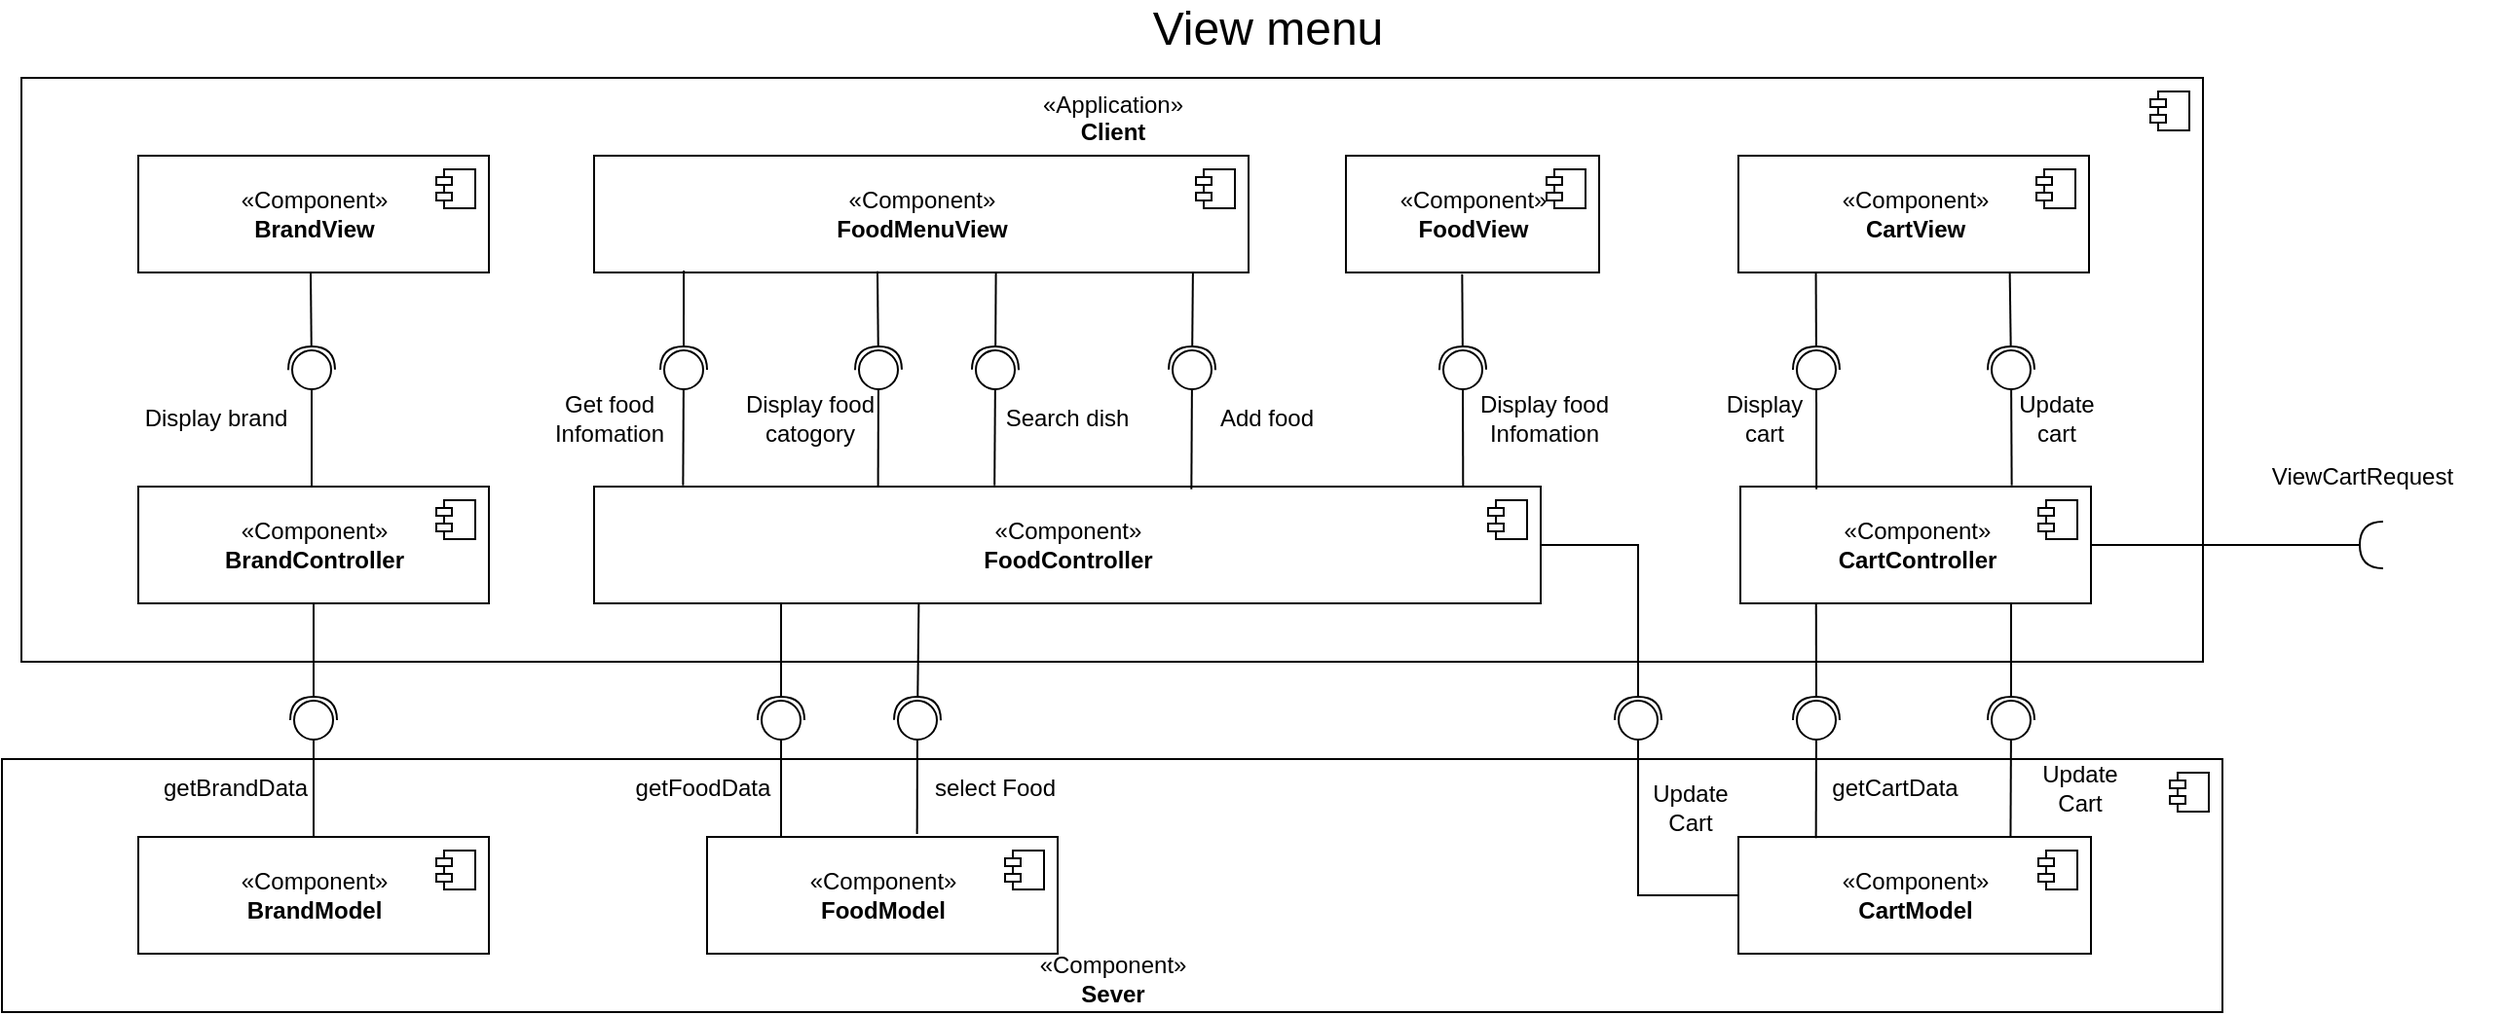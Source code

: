 <mxfile version="15.5.8" type="google"><diagram id="hu9jSeKNaA4fgObPdInL" name="Page-1"><mxGraphModel dx="2031" dy="1146" grid="1" gridSize="10" guides="1" tooltips="1" connect="1" arrows="1" fold="1" page="1" pageScale="1" pageWidth="827" pageHeight="1169" math="0" shadow="0"><root><mxCell id="0"/><mxCell id="1" parent="0"/><mxCell id="nukBLUNpUzkUVtMW6mcC-13" value="«Component»&lt;br&gt;&lt;b&gt;Sever&lt;/b&gt;" style="html=1;dropTarget=0;strokeWidth=1;verticalAlign=bottom;" vertex="1" parent="1"><mxGeometry x="20" y="400" width="1140" height="130" as="geometry"/></mxCell><mxCell id="nukBLUNpUzkUVtMW6mcC-14" value="" style="shape=module;jettyWidth=8;jettyHeight=4;strokeWidth=1;verticalAlign=middle;" vertex="1" parent="nukBLUNpUzkUVtMW6mcC-13"><mxGeometry x="1" width="20" height="20" relative="1" as="geometry"><mxPoint x="-27" y="7" as="offset"/></mxGeometry></mxCell><mxCell id="kEaPbjd9JItQ5mmD3Wux-2" value="«Application»&lt;br&gt;&lt;b&gt;Client&lt;/b&gt;" style="html=1;dropTarget=0;verticalAlign=top;" parent="1" vertex="1"><mxGeometry x="30" y="50" width="1120" height="300" as="geometry"/></mxCell><mxCell id="kEaPbjd9JItQ5mmD3Wux-3" value="" style="shape=module;jettyWidth=8;jettyHeight=4;" parent="kEaPbjd9JItQ5mmD3Wux-2" vertex="1"><mxGeometry x="1" width="20" height="20" relative="1" as="geometry"><mxPoint x="-27" y="7" as="offset"/></mxGeometry></mxCell><mxCell id="kEaPbjd9JItQ5mmD3Wux-4" value="«Component»&lt;br&gt;&lt;b&gt;BrandView&lt;/b&gt;" style="html=1;dropTarget=0;verticalAlign=middle;" parent="1" vertex="1"><mxGeometry x="90" y="90" width="180" height="60" as="geometry"/></mxCell><mxCell id="kEaPbjd9JItQ5mmD3Wux-5" value="" style="shape=module;jettyWidth=8;jettyHeight=4;verticalAlign=top;" parent="kEaPbjd9JItQ5mmD3Wux-4" vertex="1"><mxGeometry x="1" width="20" height="20" relative="1" as="geometry"><mxPoint x="-27" y="7" as="offset"/></mxGeometry></mxCell><mxCell id="kEaPbjd9JItQ5mmD3Wux-84" value="getBrandData" style="text;html=1;strokeColor=none;fillColor=none;align=center;verticalAlign=middle;whiteSpace=wrap;rounded=0;rotation=0;" parent="1" vertex="1"><mxGeometry x="70" y="400" width="140" height="30" as="geometry"/></mxCell><mxCell id="kEaPbjd9JItQ5mmD3Wux-85" style="edgeStyle=none;rounded=0;orthogonalLoop=1;jettySize=auto;html=1;endArrow=halfCircle;endFill=0;startSize=8;endSize=10;exitX=0.5;exitY=1;exitDx=0;exitDy=0;" parent="1" source="tE2a_oOvjRqb4n2J9sHZ-22" edge="1"><mxGeometry relative="1" as="geometry"><mxPoint x="320" y="310" as="sourcePoint"/><mxPoint x="180" y="380" as="targetPoint"/></mxGeometry></mxCell><mxCell id="kEaPbjd9JItQ5mmD3Wux-86" style="edgeStyle=none;rounded=0;orthogonalLoop=1;jettySize=auto;html=1;endArrow=none;endFill=0;entryX=0.5;entryY=0;entryDx=0;entryDy=0;startArrow=oval;startFill=0;endSize=10;startSize=20;" parent="1" target="tE2a_oOvjRqb4n2J9sHZ-24" edge="1"><mxGeometry relative="1" as="geometry"><mxPoint x="180" y="380" as="sourcePoint"/><mxPoint x="320" y="450" as="targetPoint"/></mxGeometry></mxCell><mxCell id="kEaPbjd9JItQ5mmD3Wux-94" value="&lt;span style=&quot;font-size: 24px&quot;&gt;View menu&lt;/span&gt;" style="text;html=1;strokeColor=none;fillColor=none;align=center;verticalAlign=middle;whiteSpace=wrap;rounded=0;" parent="1" vertex="1"><mxGeometry x="500" y="10" width="340" height="30" as="geometry"/></mxCell><mxCell id="tE2a_oOvjRqb4n2J9sHZ-14" value="«Component»&lt;br&gt;&lt;b&gt;FoodMenuView&lt;/b&gt;" style="html=1;dropTarget=0;verticalAlign=middle;" parent="1" vertex="1"><mxGeometry x="324" y="90" width="336" height="60" as="geometry"/></mxCell><mxCell id="tE2a_oOvjRqb4n2J9sHZ-15" value="" style="shape=module;jettyWidth=8;jettyHeight=4;verticalAlign=top;" parent="tE2a_oOvjRqb4n2J9sHZ-14" vertex="1"><mxGeometry x="1" width="20" height="20" relative="1" as="geometry"><mxPoint x="-27" y="7" as="offset"/></mxGeometry></mxCell><mxCell id="tE2a_oOvjRqb4n2J9sHZ-16" value="«Component»&lt;br&gt;&lt;b&gt;CartView&lt;/b&gt;" style="html=1;dropTarget=0;verticalAlign=middle;" parent="1" vertex="1"><mxGeometry x="911.5" y="90" width="180" height="60" as="geometry"/></mxCell><mxCell id="tE2a_oOvjRqb4n2J9sHZ-17" value="" style="shape=module;jettyWidth=8;jettyHeight=4;verticalAlign=top;" parent="tE2a_oOvjRqb4n2J9sHZ-16" vertex="1"><mxGeometry x="1" width="20" height="20" relative="1" as="geometry"><mxPoint x="-27" y="7" as="offset"/></mxGeometry></mxCell><mxCell id="tE2a_oOvjRqb4n2J9sHZ-18" value="«Component»&lt;br&gt;&lt;b&gt;FoodController&lt;/b&gt;" style="html=1;dropTarget=0;verticalAlign=middle;" parent="1" vertex="1"><mxGeometry x="324" y="260" width="486" height="60" as="geometry"/></mxCell><mxCell id="tE2a_oOvjRqb4n2J9sHZ-19" value="" style="shape=module;jettyWidth=8;jettyHeight=4;verticalAlign=top;" parent="tE2a_oOvjRqb4n2J9sHZ-18" vertex="1"><mxGeometry x="1" width="20" height="20" relative="1" as="geometry"><mxPoint x="-27" y="7" as="offset"/></mxGeometry></mxCell><mxCell id="tE2a_oOvjRqb4n2J9sHZ-20" value="«Component»&lt;br&gt;&lt;b&gt;CartController&lt;/b&gt;" style="html=1;dropTarget=0;verticalAlign=middle;" parent="1" vertex="1"><mxGeometry x="912.5" y="260" width="180" height="60" as="geometry"/></mxCell><mxCell id="tE2a_oOvjRqb4n2J9sHZ-21" value="" style="shape=module;jettyWidth=8;jettyHeight=4;verticalAlign=top;" parent="tE2a_oOvjRqb4n2J9sHZ-20" vertex="1"><mxGeometry x="1" width="20" height="20" relative="1" as="geometry"><mxPoint x="-27" y="7" as="offset"/></mxGeometry></mxCell><mxCell id="tE2a_oOvjRqb4n2J9sHZ-22" value="«Component»&lt;br&gt;&lt;b&gt;BrandController&lt;/b&gt;" style="html=1;dropTarget=0;verticalAlign=middle;" parent="1" vertex="1"><mxGeometry x="90" y="260" width="180" height="60" as="geometry"/></mxCell><mxCell id="tE2a_oOvjRqb4n2J9sHZ-23" value="" style="shape=module;jettyWidth=8;jettyHeight=4;verticalAlign=top;" parent="tE2a_oOvjRqb4n2J9sHZ-22" vertex="1"><mxGeometry x="1" width="20" height="20" relative="1" as="geometry"><mxPoint x="-27" y="7" as="offset"/></mxGeometry></mxCell><mxCell id="tE2a_oOvjRqb4n2J9sHZ-24" value="«Component»&lt;br&gt;&lt;b&gt;BrandModel&lt;/b&gt;" style="html=1;dropTarget=0;verticalAlign=middle;" parent="1" vertex="1"><mxGeometry x="90" y="440" width="180" height="60" as="geometry"/></mxCell><mxCell id="tE2a_oOvjRqb4n2J9sHZ-25" value="" style="shape=module;jettyWidth=8;jettyHeight=4;verticalAlign=top;" parent="tE2a_oOvjRqb4n2J9sHZ-24" vertex="1"><mxGeometry x="1" width="20" height="20" relative="1" as="geometry"><mxPoint x="-27" y="7" as="offset"/></mxGeometry></mxCell><mxCell id="tE2a_oOvjRqb4n2J9sHZ-26" value="«Component»&lt;br&gt;&lt;b&gt;FoodModel&lt;/b&gt;" style="html=1;dropTarget=0;verticalAlign=middle;" parent="1" vertex="1"><mxGeometry x="382" y="440" width="180" height="60" as="geometry"/></mxCell><mxCell id="tE2a_oOvjRqb4n2J9sHZ-27" value="" style="shape=module;jettyWidth=8;jettyHeight=4;verticalAlign=top;" parent="tE2a_oOvjRqb4n2J9sHZ-26" vertex="1"><mxGeometry x="1" width="20" height="20" relative="1" as="geometry"><mxPoint x="-27" y="7" as="offset"/></mxGeometry></mxCell><mxCell id="tE2a_oOvjRqb4n2J9sHZ-28" value="«Component»&lt;br&gt;&lt;b&gt;CartModel&lt;/b&gt;" style="html=1;dropTarget=0;verticalAlign=middle;" parent="1" vertex="1"><mxGeometry x="911.5" y="440" width="181" height="60" as="geometry"/></mxCell><mxCell id="tE2a_oOvjRqb4n2J9sHZ-29" value="" style="shape=module;jettyWidth=8;jettyHeight=4;verticalAlign=top;" parent="tE2a_oOvjRqb4n2J9sHZ-28" vertex="1"><mxGeometry x="1" width="20" height="20" relative="1" as="geometry"><mxPoint x="-27" y="7" as="offset"/></mxGeometry></mxCell><mxCell id="tE2a_oOvjRqb4n2J9sHZ-30" value="getFoodData" style="text;html=1;strokeColor=none;fillColor=none;align=center;verticalAlign=middle;whiteSpace=wrap;rounded=0;rotation=0;" parent="1" vertex="1"><mxGeometry x="310" y="400" width="140" height="30" as="geometry"/></mxCell><mxCell id="tE2a_oOvjRqb4n2J9sHZ-31" style="edgeStyle=none;rounded=0;orthogonalLoop=1;jettySize=auto;html=1;endArrow=halfCircle;endFill=0;startSize=8;endSize=10;exitX=0.5;exitY=1;exitDx=0;exitDy=0;" parent="1" edge="1"><mxGeometry relative="1" as="geometry"><mxPoint x="420" y="320" as="sourcePoint"/><mxPoint x="420" y="380" as="targetPoint"/></mxGeometry></mxCell><mxCell id="tE2a_oOvjRqb4n2J9sHZ-32" style="edgeStyle=none;rounded=0;orthogonalLoop=1;jettySize=auto;html=1;endArrow=none;endFill=0;entryX=0.5;entryY=0;entryDx=0;entryDy=0;startArrow=oval;startFill=0;endSize=10;startSize=20;" parent="1" edge="1"><mxGeometry relative="1" as="geometry"><mxPoint x="420" y="380" as="sourcePoint"/><mxPoint x="420" y="440" as="targetPoint"/></mxGeometry></mxCell><mxCell id="tE2a_oOvjRqb4n2J9sHZ-33" value="getCartData" style="text;html=1;strokeColor=none;fillColor=none;align=center;verticalAlign=middle;whiteSpace=wrap;rounded=0;rotation=0;" parent="1" vertex="1"><mxGeometry x="921.5" y="400" width="140" height="30" as="geometry"/></mxCell><mxCell id="tE2a_oOvjRqb4n2J9sHZ-34" style="edgeStyle=none;rounded=0;orthogonalLoop=1;jettySize=auto;html=1;endArrow=halfCircle;endFill=0;startSize=8;endSize=10;exitX=0.772;exitY=1.008;exitDx=0;exitDy=0;exitPerimeter=0;" parent="1" edge="1" source="tE2a_oOvjRqb4n2J9sHZ-20"><mxGeometry relative="1" as="geometry"><mxPoint x="1061.5" y="330" as="sourcePoint"/><mxPoint x="1051.5" y="380" as="targetPoint"/></mxGeometry></mxCell><mxCell id="tE2a_oOvjRqb4n2J9sHZ-35" style="edgeStyle=none;rounded=0;orthogonalLoop=1;jettySize=auto;html=1;endArrow=none;endFill=0;entryX=0.772;entryY=0;entryDx=0;entryDy=0;startArrow=oval;startFill=0;endSize=10;startSize=20;entryPerimeter=0;" parent="1" edge="1" target="tE2a_oOvjRqb4n2J9sHZ-28"><mxGeometry relative="1" as="geometry"><mxPoint x="1051.5" y="380" as="sourcePoint"/><mxPoint x="1002.5" y="440" as="targetPoint"/></mxGeometry></mxCell><mxCell id="tE2a_oOvjRqb4n2J9sHZ-36" value="Display brand" style="text;html=1;strokeColor=none;fillColor=none;align=center;verticalAlign=middle;whiteSpace=wrap;rounded=0;rotation=0;" parent="1" vertex="1"><mxGeometry x="60" y="210" width="140" height="30" as="geometry"/></mxCell><mxCell id="tE2a_oOvjRqb4n2J9sHZ-37" style="edgeStyle=none;rounded=0;orthogonalLoop=1;jettySize=auto;html=1;endArrow=halfCircle;endFill=0;startSize=8;endSize=10;exitX=0.5;exitY=1;exitDx=0;exitDy=0;" parent="1" edge="1"><mxGeometry relative="1" as="geometry"><mxPoint x="178.5" y="150" as="sourcePoint"/><mxPoint x="179" y="200" as="targetPoint"/></mxGeometry></mxCell><mxCell id="tE2a_oOvjRqb4n2J9sHZ-38" style="edgeStyle=none;rounded=0;orthogonalLoop=1;jettySize=auto;html=1;endArrow=none;endFill=0;startArrow=oval;startFill=0;endSize=10;startSize=20;" parent="1" edge="1"><mxGeometry relative="1" as="geometry"><mxPoint x="179" y="200" as="sourcePoint"/><mxPoint x="179" y="260" as="targetPoint"/></mxGeometry></mxCell><mxCell id="tE2a_oOvjRqb4n2J9sHZ-39" value="Get food Infomation" style="text;html=1;strokeColor=none;fillColor=none;align=center;verticalAlign=middle;whiteSpace=wrap;rounded=0;rotation=0;" parent="1" vertex="1"><mxGeometry x="282" y="210" width="100" height="30" as="geometry"/></mxCell><mxCell id="tE2a_oOvjRqb4n2J9sHZ-40" style="edgeStyle=none;rounded=0;orthogonalLoop=1;jettySize=auto;html=1;endArrow=halfCircle;endFill=0;startSize=8;endSize=10;exitX=0.137;exitY=0.983;exitDx=0;exitDy=0;exitPerimeter=0;" parent="1" edge="1" source="tE2a_oOvjRqb4n2J9sHZ-14"><mxGeometry relative="1" as="geometry"><mxPoint x="418.5" y="150" as="sourcePoint"/><mxPoint x="370" y="200" as="targetPoint"/></mxGeometry></mxCell><mxCell id="tE2a_oOvjRqb4n2J9sHZ-41" style="edgeStyle=none;rounded=0;orthogonalLoop=1;jettySize=auto;html=1;endArrow=none;endFill=0;startArrow=oval;startFill=0;endSize=10;startSize=20;entryX=0.094;entryY=-0.01;entryDx=0;entryDy=0;entryPerimeter=0;" parent="1" edge="1" target="tE2a_oOvjRqb4n2J9sHZ-18"><mxGeometry relative="1" as="geometry"><mxPoint x="370" y="200" as="sourcePoint"/><mxPoint x="419" y="260" as="targetPoint"/></mxGeometry></mxCell><mxCell id="tE2a_oOvjRqb4n2J9sHZ-42" value="Display cart" style="text;html=1;strokeColor=none;fillColor=none;align=center;verticalAlign=middle;whiteSpace=wrap;rounded=0;rotation=0;" parent="1" vertex="1"><mxGeometry x="900" y="210" width="50" height="30" as="geometry"/></mxCell><mxCell id="tE2a_oOvjRqb4n2J9sHZ-43" style="edgeStyle=none;rounded=0;orthogonalLoop=1;jettySize=auto;html=1;endArrow=halfCircle;endFill=0;startSize=8;endSize=10;exitX=0.221;exitY=1.002;exitDx=0;exitDy=0;exitPerimeter=0;" parent="1" edge="1" source="tE2a_oOvjRqb4n2J9sHZ-16"><mxGeometry relative="1" as="geometry"><mxPoint x="1001" y="150" as="sourcePoint"/><mxPoint x="951.5" y="200" as="targetPoint"/></mxGeometry></mxCell><mxCell id="tE2a_oOvjRqb4n2J9sHZ-44" style="edgeStyle=none;rounded=0;orthogonalLoop=1;jettySize=auto;html=1;endArrow=none;endFill=0;startArrow=oval;startFill=0;endSize=10;startSize=20;entryX=0.217;entryY=0.022;entryDx=0;entryDy=0;entryPerimeter=0;" parent="1" edge="1" target="tE2a_oOvjRqb4n2J9sHZ-20"><mxGeometry relative="1" as="geometry"><mxPoint x="951.5" y="200" as="sourcePoint"/><mxPoint x="1001.5" y="260" as="targetPoint"/></mxGeometry></mxCell><mxCell id="tE2a_oOvjRqb4n2J9sHZ-47" style="edgeStyle=none;rounded=0;orthogonalLoop=1;jettySize=auto;html=1;endArrow=halfCircle;endFill=0;startSize=8;endSize=10;exitX=1;exitY=0.5;exitDx=0;exitDy=0;" parent="1" source="tE2a_oOvjRqb4n2J9sHZ-20" edge="1"><mxGeometry relative="1" as="geometry"><mxPoint x="1312.5" y="289.5" as="sourcePoint"/><mxPoint x="1242.5" y="290" as="targetPoint"/></mxGeometry></mxCell><mxCell id="tE2a_oOvjRqb4n2J9sHZ-48" value="ViewCartRequest" style="text;html=1;strokeColor=none;fillColor=none;align=center;verticalAlign=middle;whiteSpace=wrap;rounded=0;rotation=0;" parent="1" vertex="1"><mxGeometry x="1161.5" y="240" width="140" height="30" as="geometry"/></mxCell><mxCell id="nukBLUNpUzkUVtMW6mcC-1" style="edgeStyle=none;rounded=0;orthogonalLoop=1;jettySize=auto;html=1;endArrow=halfCircle;endFill=0;startSize=8;endSize=10;exitX=0.915;exitY=1.006;exitDx=0;exitDy=0;exitPerimeter=0;" edge="1" parent="1" source="tE2a_oOvjRqb4n2J9sHZ-14"><mxGeometry relative="1" as="geometry"><mxPoint x="379" y="160" as="sourcePoint"/><mxPoint x="631" y="200" as="targetPoint"/></mxGeometry></mxCell><mxCell id="nukBLUNpUzkUVtMW6mcC-2" style="edgeStyle=none;rounded=0;orthogonalLoop=1;jettySize=auto;html=1;endArrow=none;endFill=0;startArrow=oval;startFill=0;endSize=10;startSize=20;entryX=0.631;entryY=0.022;entryDx=0;entryDy=0;entryPerimeter=0;" edge="1" parent="1" target="tE2a_oOvjRqb4n2J9sHZ-18"><mxGeometry relative="1" as="geometry"><mxPoint x="631" y="200" as="sourcePoint"/><mxPoint x="379" y="270" as="targetPoint"/></mxGeometry></mxCell><mxCell id="nukBLUNpUzkUVtMW6mcC-3" value="Add food" style="text;html=1;strokeColor=none;fillColor=none;align=center;verticalAlign=middle;whiteSpace=wrap;rounded=0;rotation=0;" vertex="1" parent="1"><mxGeometry x="620" y="210" width="99" height="30" as="geometry"/></mxCell><mxCell id="nukBLUNpUzkUVtMW6mcC-4" style="edgeStyle=none;rounded=0;orthogonalLoop=1;jettySize=auto;html=1;endArrow=halfCircle;endFill=0;startSize=8;endSize=10;exitX=1;exitY=0.5;exitDx=0;exitDy=0;" edge="1" parent="1" source="tE2a_oOvjRqb4n2J9sHZ-18"><mxGeometry relative="1" as="geometry"><mxPoint x="430" y="330" as="sourcePoint"/><mxPoint x="860" y="380" as="targetPoint"/><Array as="points"><mxPoint x="860" y="290"/></Array></mxGeometry></mxCell><mxCell id="nukBLUNpUzkUVtMW6mcC-5" style="edgeStyle=none;rounded=0;orthogonalLoop=1;jettySize=auto;html=1;endArrow=none;endFill=0;entryX=0;entryY=0.5;entryDx=0;entryDy=0;startArrow=oval;startFill=0;endSize=10;startSize=20;" edge="1" parent="1" target="tE2a_oOvjRqb4n2J9sHZ-28"><mxGeometry relative="1" as="geometry"><mxPoint x="860" y="380" as="sourcePoint"/><mxPoint x="929.96" y="450" as="targetPoint"/><Array as="points"><mxPoint x="860" y="470"/></Array></mxGeometry></mxCell><mxCell id="nukBLUNpUzkUVtMW6mcC-6" value="Update Cart" style="text;html=1;strokeColor=none;fillColor=none;align=center;verticalAlign=middle;whiteSpace=wrap;rounded=0;rotation=0;" vertex="1" parent="1"><mxGeometry x="861.5" y="410" width="50" height="30" as="geometry"/></mxCell><mxCell id="nukBLUNpUzkUVtMW6mcC-7" style="edgeStyle=none;rounded=0;orthogonalLoop=1;jettySize=auto;html=1;endArrow=halfCircle;endFill=0;startSize=8;endSize=10;exitX=0.774;exitY=1;exitDx=0;exitDy=0;exitPerimeter=0;" edge="1" parent="1" source="tE2a_oOvjRqb4n2J9sHZ-16"><mxGeometry relative="1" as="geometry"><mxPoint x="730.5" y="160" as="sourcePoint"/><mxPoint x="1051.5" y="200" as="targetPoint"/></mxGeometry></mxCell><mxCell id="nukBLUNpUzkUVtMW6mcC-8" style="edgeStyle=none;rounded=0;orthogonalLoop=1;jettySize=auto;html=1;endArrow=none;endFill=0;startArrow=oval;startFill=0;endSize=10;startSize=20;entryX=0.774;entryY=-0.01;entryDx=0;entryDy=0;entryPerimeter=0;" edge="1" parent="1" target="tE2a_oOvjRqb4n2J9sHZ-20"><mxGeometry relative="1" as="geometry"><mxPoint x="1051.5" y="200" as="sourcePoint"/><mxPoint x="961.56" y="271.32" as="targetPoint"/></mxGeometry></mxCell><mxCell id="nukBLUNpUzkUVtMW6mcC-9" value="Update cart" style="text;html=1;strokeColor=none;fillColor=none;align=center;verticalAlign=middle;whiteSpace=wrap;rounded=0;rotation=0;" vertex="1" parent="1"><mxGeometry x="1050" y="210" width="50" height="30" as="geometry"/></mxCell><mxCell id="nukBLUNpUzkUVtMW6mcC-10" style="edgeStyle=none;rounded=0;orthogonalLoop=1;jettySize=auto;html=1;endArrow=halfCircle;endFill=0;startSize=8;endSize=10;exitX=0.216;exitY=0.999;exitDx=0;exitDy=0;exitPerimeter=0;" edge="1" parent="1" source="tE2a_oOvjRqb4n2J9sHZ-20"><mxGeometry relative="1" as="geometry"><mxPoint x="1060.82" y="160" as="sourcePoint"/><mxPoint x="951.5" y="380" as="targetPoint"/></mxGeometry></mxCell><mxCell id="nukBLUNpUzkUVtMW6mcC-11" style="edgeStyle=none;rounded=0;orthogonalLoop=1;jettySize=auto;html=1;endArrow=none;endFill=0;startArrow=oval;startFill=0;endSize=10;startSize=20;entryX=0.22;entryY=0.01;entryDx=0;entryDy=0;entryPerimeter=0;" edge="1" parent="1" target="tE2a_oOvjRqb4n2J9sHZ-28"><mxGeometry relative="1" as="geometry"><mxPoint x="951.5" y="380" as="sourcePoint"/><mxPoint x="961.56" y="271.32" as="targetPoint"/></mxGeometry></mxCell><mxCell id="nukBLUNpUzkUVtMW6mcC-12" value="Update Cart" style="text;html=1;strokeColor=none;fillColor=none;align=center;verticalAlign=middle;whiteSpace=wrap;rounded=0;rotation=0;" vertex="1" parent="1"><mxGeometry x="1061.5" y="400" width="50" height="30" as="geometry"/></mxCell><mxCell id="nukBLUNpUzkUVtMW6mcC-15" style="edgeStyle=none;rounded=0;orthogonalLoop=1;jettySize=auto;html=1;endArrow=halfCircle;endFill=0;startSize=8;endSize=10;exitX=0.433;exitY=0.99;exitDx=0;exitDy=0;exitPerimeter=0;" edge="1" parent="1" source="tE2a_oOvjRqb4n2J9sHZ-14"><mxGeometry relative="1" as="geometry"><mxPoint x="556" y="160" as="sourcePoint"/><mxPoint x="470" y="200" as="targetPoint"/></mxGeometry></mxCell><mxCell id="nukBLUNpUzkUVtMW6mcC-16" style="edgeStyle=none;rounded=0;orthogonalLoop=1;jettySize=auto;html=1;endArrow=none;endFill=0;startArrow=oval;startFill=0;endSize=10;startSize=20;entryX=0.3;entryY=0.006;entryDx=0;entryDy=0;entryPerimeter=0;" edge="1" parent="1" target="tE2a_oOvjRqb4n2J9sHZ-18"><mxGeometry relative="1" as="geometry"><mxPoint x="470" y="200" as="sourcePoint"/><mxPoint x="460" y="260" as="targetPoint"/></mxGeometry></mxCell><mxCell id="nukBLUNpUzkUVtMW6mcC-17" value="Display food catogory" style="text;html=1;strokeColor=none;fillColor=none;align=center;verticalAlign=middle;whiteSpace=wrap;rounded=0;rotation=0;" vertex="1" parent="1"><mxGeometry x="390" y="210" width="90" height="30" as="geometry"/></mxCell><mxCell id="nukBLUNpUzkUVtMW6mcC-18" value="«Component»&lt;br&gt;&lt;b&gt;FoodView&lt;/b&gt;" style="html=1;dropTarget=0;verticalAlign=middle;" vertex="1" parent="1"><mxGeometry x="710" y="90" width="130" height="60" as="geometry"/></mxCell><mxCell id="nukBLUNpUzkUVtMW6mcC-19" value="" style="shape=module;jettyWidth=8;jettyHeight=4;verticalAlign=top;" vertex="1" parent="nukBLUNpUzkUVtMW6mcC-18"><mxGeometry x="1" width="20" height="20" relative="1" as="geometry"><mxPoint x="-27" y="7" as="offset"/></mxGeometry></mxCell><mxCell id="nukBLUNpUzkUVtMW6mcC-20" style="edgeStyle=none;rounded=0;orthogonalLoop=1;jettySize=auto;html=1;endArrow=halfCircle;endFill=0;startSize=8;endSize=10;exitX=0.459;exitY=1.015;exitDx=0;exitDy=0;exitPerimeter=0;" edge="1" parent="1" source="nukBLUNpUzkUVtMW6mcC-18"><mxGeometry relative="1" as="geometry"><mxPoint x="780" y="160" as="sourcePoint"/><mxPoint x="770" y="200" as="targetPoint"/></mxGeometry></mxCell><mxCell id="nukBLUNpUzkUVtMW6mcC-21" style="edgeStyle=none;rounded=0;orthogonalLoop=1;jettySize=auto;html=1;endArrow=none;endFill=0;startArrow=oval;startFill=0;endSize=10;startSize=20;entryX=0.918;entryY=-0.004;entryDx=0;entryDy=0;entryPerimeter=0;" edge="1" parent="1" target="tE2a_oOvjRqb4n2J9sHZ-18"><mxGeometry relative="1" as="geometry"><mxPoint x="770" y="200" as="sourcePoint"/><mxPoint x="550.27" y="269.88" as="targetPoint"/></mxGeometry></mxCell><mxCell id="nukBLUNpUzkUVtMW6mcC-22" value="Display food Infomation" style="text;html=1;strokeColor=none;fillColor=none;align=center;verticalAlign=middle;whiteSpace=wrap;rounded=0;rotation=0;" vertex="1" parent="1"><mxGeometry x="761.5" y="210" width="100" height="30" as="geometry"/></mxCell><mxCell id="nukBLUNpUzkUVtMW6mcC-24" style="edgeStyle=none;rounded=0;orthogonalLoop=1;jettySize=auto;html=1;endArrow=halfCircle;endFill=0;startSize=8;endSize=10;exitX=0.343;exitY=0.994;exitDx=0;exitDy=0;exitPerimeter=0;" edge="1" parent="1" source="tE2a_oOvjRqb4n2J9sHZ-18"><mxGeometry relative="1" as="geometry"><mxPoint x="430" y="330" as="sourcePoint"/><mxPoint x="490" y="380" as="targetPoint"/></mxGeometry></mxCell><mxCell id="nukBLUNpUzkUVtMW6mcC-25" style="edgeStyle=none;rounded=0;orthogonalLoop=1;jettySize=auto;html=1;endArrow=none;endFill=0;entryX=0.599;entryY=-0.024;entryDx=0;entryDy=0;startArrow=oval;startFill=0;endSize=10;startSize=20;entryPerimeter=0;" edge="1" parent="1" target="tE2a_oOvjRqb4n2J9sHZ-26"><mxGeometry relative="1" as="geometry"><mxPoint x="490" y="380" as="sourcePoint"/><mxPoint x="430" y="450" as="targetPoint"/></mxGeometry></mxCell><mxCell id="nukBLUNpUzkUVtMW6mcC-26" value="select Food" style="text;html=1;strokeColor=none;fillColor=none;align=center;verticalAlign=middle;whiteSpace=wrap;rounded=0;rotation=0;" vertex="1" parent="1"><mxGeometry x="460" y="400" width="140" height="30" as="geometry"/></mxCell><mxCell id="nukBLUNpUzkUVtMW6mcC-27" style="edgeStyle=none;rounded=0;orthogonalLoop=1;jettySize=auto;html=1;endArrow=halfCircle;endFill=0;startSize=8;endSize=10;exitX=0.614;exitY=0.998;exitDx=0;exitDy=0;exitPerimeter=0;" edge="1" parent="1" source="tE2a_oOvjRqb4n2J9sHZ-14"><mxGeometry relative="1" as="geometry"><mxPoint x="481.168" y="158.98" as="sourcePoint"/><mxPoint x="530" y="200" as="targetPoint"/></mxGeometry></mxCell><mxCell id="nukBLUNpUzkUVtMW6mcC-28" style="edgeStyle=none;rounded=0;orthogonalLoop=1;jettySize=auto;html=1;endArrow=none;endFill=0;startArrow=oval;startFill=0;endSize=10;startSize=20;entryX=0.423;entryY=-0.01;entryDx=0;entryDy=0;entryPerimeter=0;" edge="1" parent="1" target="tE2a_oOvjRqb4n2J9sHZ-18"><mxGeometry relative="1" as="geometry"><mxPoint x="530" y="200" as="sourcePoint"/><mxPoint x="479.8" y="270.36" as="targetPoint"/></mxGeometry></mxCell><mxCell id="nukBLUNpUzkUVtMW6mcC-30" value="Search dish" style="text;html=1;strokeColor=none;fillColor=none;align=center;verticalAlign=middle;whiteSpace=wrap;rounded=0;rotation=0;" vertex="1" parent="1"><mxGeometry x="522" y="210" width="90" height="30" as="geometry"/></mxCell></root></mxGraphModel></diagram></mxfile>